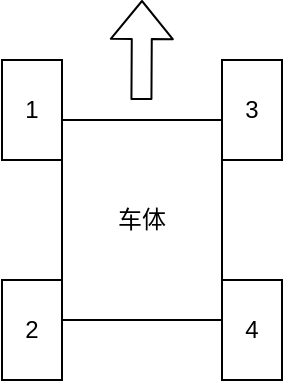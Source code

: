 <mxfile><diagram id="y0npNzTAtYJIFcLWgmG4" name="第 1 页"><mxGraphModel dx="410" dy="851" grid="1" gridSize="10" guides="1" tooltips="1" connect="1" arrows="1" fold="1" page="1" pageScale="1" pageWidth="827" pageHeight="1169" background="#ffffff" math="0" shadow="0"><root><mxCell id="0"/><mxCell id="1" parent="0"/><mxCell id="2" value="车体" style="rounded=0;whiteSpace=wrap;html=1;" parent="1" vertex="1"><mxGeometry x="310" y="370" width="80" height="100" as="geometry"/></mxCell><mxCell id="3" value="1" style="rounded=0;whiteSpace=wrap;html=1;" parent="1" vertex="1"><mxGeometry x="280" y="340" width="30" height="50" as="geometry"/></mxCell><mxCell id="4" value="2" style="rounded=0;whiteSpace=wrap;html=1;" parent="1" vertex="1"><mxGeometry x="280" y="450" width="30" height="50" as="geometry"/></mxCell><mxCell id="5" value="3" style="rounded=0;whiteSpace=wrap;html=1;" parent="1" vertex="1"><mxGeometry x="390" y="340" width="30" height="50" as="geometry"/></mxCell><mxCell id="6" value="4" style="rounded=0;whiteSpace=wrap;html=1;" parent="1" vertex="1"><mxGeometry x="390" y="450" width="30" height="50" as="geometry"/></mxCell><mxCell id="9" value="" style="shape=flexArrow;endArrow=classic;html=1;fillColor=default;" parent="1" edge="1"><mxGeometry width="50" height="50" relative="1" as="geometry"><mxPoint x="349.71" y="360" as="sourcePoint"/><mxPoint x="350" y="310" as="targetPoint"/></mxGeometry></mxCell></root></mxGraphModel></diagram></mxfile>